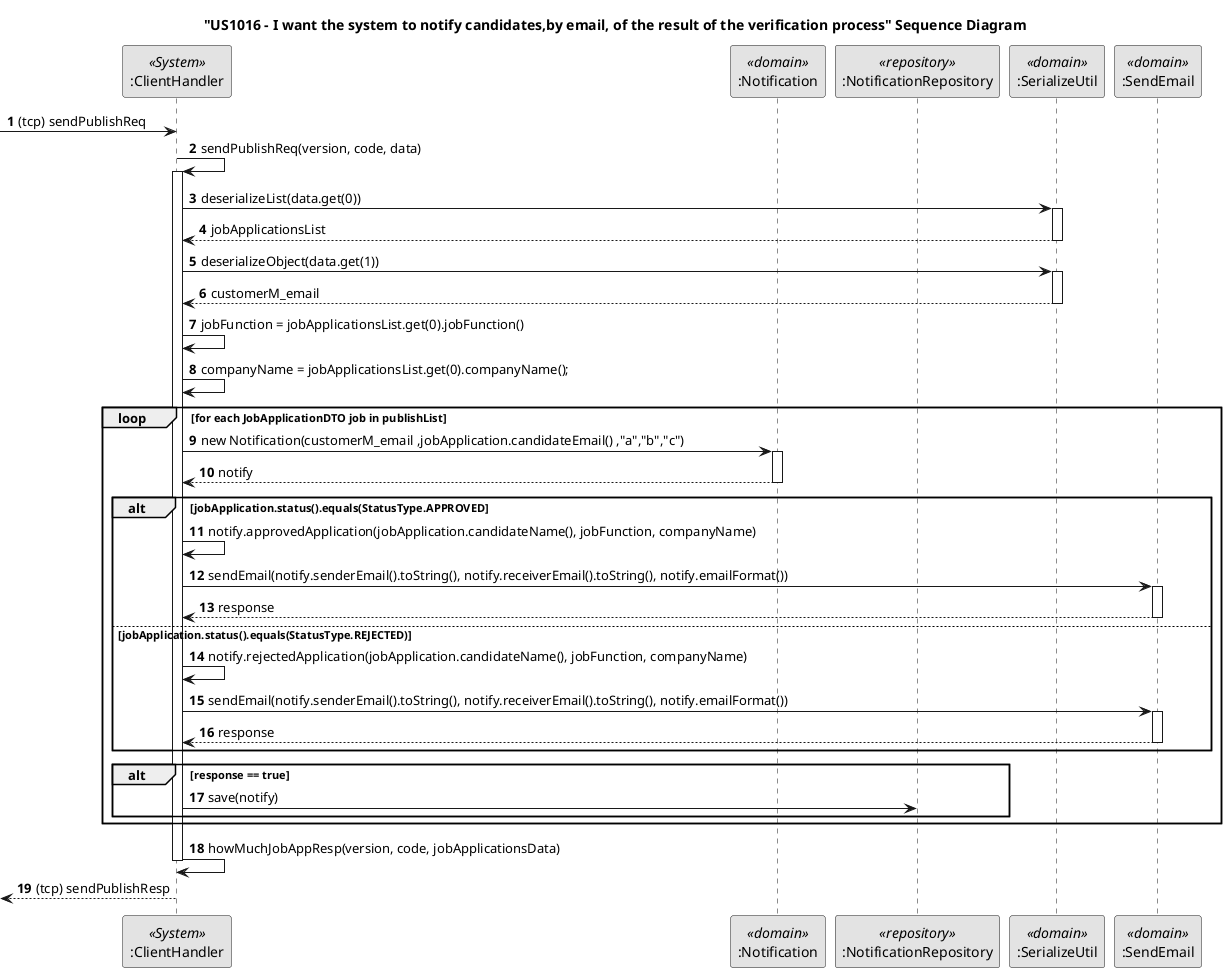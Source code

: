 @startuml
skinparam monochrome true
skinparam packageStyle rectangle
skinparam shadowing false

autonumber

title "US1016 - I want the system to notify candidates,by email, of the result of the verification process" Sequence Diagram

'hide footbox



participant ":ClientHandler" as Server <<System>>
'control ":ListJobOpeningServerController" as CTRL <<application>>
'participant ":NotificationService" as Service <<domain>>
participant ":Notification" as Notif <<domain>>
'participant ":CustomerRepository" as customerRepository <<repository>>
'participant ":JobOpeningRepository" as jobOpeningRepository <<repository>>
participant ":NotificationRepository" as Repository <<repository>>
participant ":SerializeUtil" as SerializeUtil <<domain>>
participant ":SendEmail" as Sender <<domain>>

-> Server : (tcp) sendPublishReq

 Server->Server : sendPublishReq(version, code, data)
 activate Server


 Server -> SerializeUtil: deserializeList(data.get(0))


     activate SerializeUtil

      SerializeUtil --> Server: jobApplicationsList

     deactivate SerializeUtil


 Server -> SerializeUtil: deserializeObject(data.get(1))


     activate SerializeUtil

      SerializeUtil --> Server: customerM_email

     deactivate SerializeUtil




     Server -> Server: jobFunction = jobApplicationsList.get(0).jobFunction()

Server -> Server: companyName = jobApplicationsList.get(0).companyName();

     loop for each JobApplicationDTO job in publishList


     Server -> Notif: new Notification(customerM_email ,jobApplication.candidateEmail() ,"a","b","c")
     activate Notif

      Notif --> Server: notify
     deactivate Notif

alt jobApplication.status().equals(StatusType.APPROVED
      Server -> Server: notify.approvedApplication(jobApplication.candidateName(), jobFunction, companyName)

      Server -> Sender: sendEmail(notify.senderEmail().toString(), notify.receiverEmail().toString(), notify.emailFormat())

      activate Sender

      Sender --> Server : response

      deactivate Sender


else jobApplication.status().equals(StatusType.REJECTED)
      Server -> Server: notify.rejectedApplication(jobApplication.candidateName(), jobFunction, companyName)

      Server -> Sender: sendEmail(notify.senderEmail().toString(), notify.receiverEmail().toString(), notify.emailFormat())

      activate Sender

      Sender --> Server : response

      deactivate Sender


end


     alt response == true


           deactivate Sender

           Server -> Repository: save(notify)

     end



end

 Server->Server : howMuchJobAppResp(version, code, jobApplicationsData)
 deactivate Server




 <-- Server: (tcp) sendPublishResp
deactivate Server




@enduml
